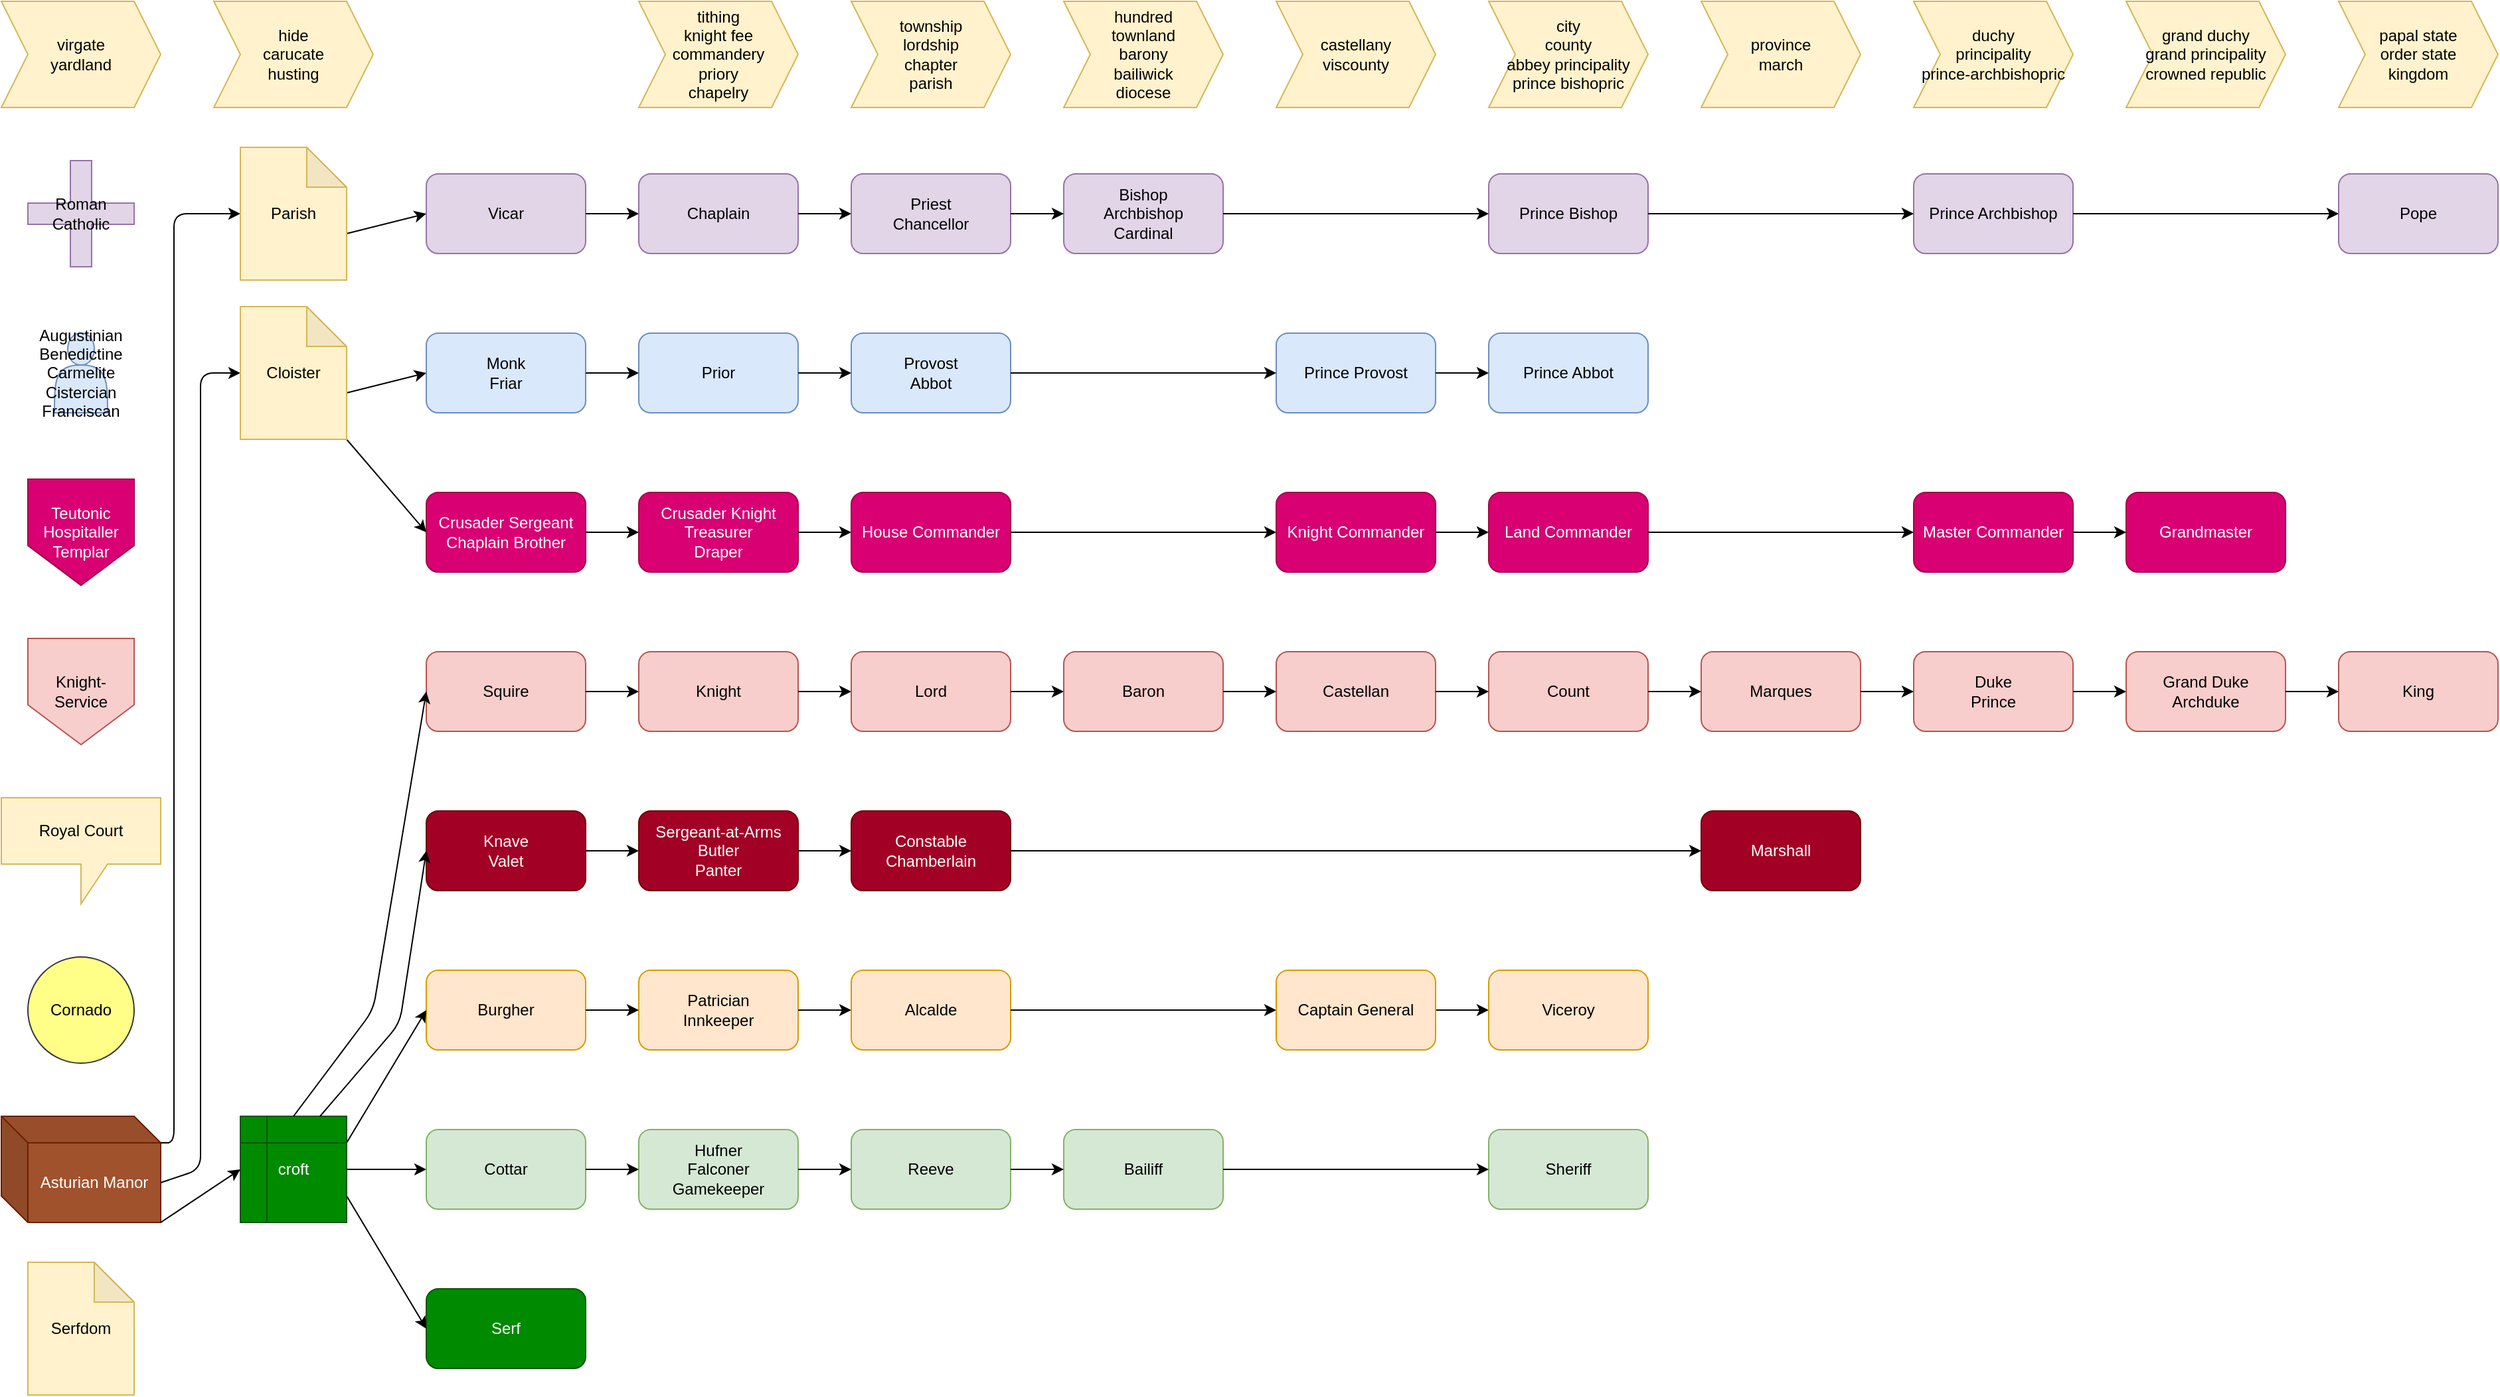 <mxfile version="12.4.2" type="device" pages="1"><diagram id="fqwpL6NrUDYgaM_oACts" name="Pagina-1"><mxGraphModel dx="2500" dy="995" grid="1" gridSize="10" guides="1" tooltips="1" connect="1" arrows="1" fold="1" page="1" pageScale="1" pageWidth="827" pageHeight="1169" math="0" shadow="0"><root><mxCell id="oCK8tUkI4gXZ0sV6fzL8-0"/><mxCell id="oCK8tUkI4gXZ0sV6fzL8-1" parent="oCK8tUkI4gXZ0sV6fzL8-0"/><mxCell id="83fGAn5iUg1lBwkZTP7g-1" value="&lt;div&gt;hide&lt;/div&gt;&lt;div&gt;carucate&lt;/div&gt;&lt;div&gt;husting&lt;br&gt;&lt;/div&gt;" style="shape=step;perimeter=stepPerimeter;whiteSpace=wrap;html=1;fixedSize=1;fillColor=#fff2cc;strokeColor=#d6b656;" vertex="1" parent="oCK8tUkI4gXZ0sV6fzL8-1"><mxGeometry x="40" y="160" width="120" height="80" as="geometry"/></mxCell><mxCell id="83fGAn5iUg1lBwkZTP7g-2" value="&lt;div&gt;tithing&lt;/div&gt;&lt;div&gt;knight fee&lt;/div&gt;&lt;div&gt;commandery&lt;/div&gt;&lt;div&gt;priory&lt;/div&gt;&lt;div&gt;chapelry&lt;br&gt;&lt;/div&gt;" style="shape=step;perimeter=stepPerimeter;whiteSpace=wrap;html=1;fixedSize=1;fillColor=#fff2cc;strokeColor=#d6b656;" vertex="1" parent="oCK8tUkI4gXZ0sV6fzL8-1"><mxGeometry x="360" y="160" width="120" height="80" as="geometry"/></mxCell><mxCell id="83fGAn5iUg1lBwkZTP7g-3" value="&lt;div&gt;township&lt;/div&gt;&lt;div&gt;lordship&lt;/div&gt;&lt;div&gt;chapter&lt;/div&gt;&lt;div&gt;parish&lt;br&gt;&lt;/div&gt;" style="shape=step;perimeter=stepPerimeter;whiteSpace=wrap;html=1;fixedSize=1;fillColor=#fff2cc;strokeColor=#d6b656;" vertex="1" parent="oCK8tUkI4gXZ0sV6fzL8-1"><mxGeometry x="520" y="160" width="120" height="80" as="geometry"/></mxCell><mxCell id="83fGAn5iUg1lBwkZTP7g-4" value="&lt;div&gt;hundred&lt;/div&gt;&lt;div&gt;townland&lt;/div&gt;&lt;div&gt;barony&lt;/div&gt;&lt;div&gt;bailiwick&lt;/div&gt;&lt;div&gt;diocese&lt;/div&gt;" style="shape=step;perimeter=stepPerimeter;whiteSpace=wrap;html=1;fixedSize=1;fillColor=#fff2cc;strokeColor=#d6b656;" vertex="1" parent="oCK8tUkI4gXZ0sV6fzL8-1"><mxGeometry x="680" y="160" width="120" height="80" as="geometry"/></mxCell><mxCell id="83fGAn5iUg1lBwkZTP7g-5" value="&lt;div&gt;castellany&lt;/div&gt;&lt;div&gt;viscounty&lt;br&gt;&lt;/div&gt;" style="shape=step;perimeter=stepPerimeter;whiteSpace=wrap;html=1;fixedSize=1;fillColor=#fff2cc;strokeColor=#d6b656;" vertex="1" parent="oCK8tUkI4gXZ0sV6fzL8-1"><mxGeometry x="840" y="160" width="120" height="80" as="geometry"/></mxCell><mxCell id="83fGAn5iUg1lBwkZTP7g-6" value="&lt;div&gt;city&lt;/div&gt;&lt;div&gt;county&lt;/div&gt;&lt;div&gt;abbey principality&lt;/div&gt;&lt;div&gt;prince bishopric&lt;br&gt;&lt;/div&gt;" style="shape=step;perimeter=stepPerimeter;whiteSpace=wrap;html=1;fixedSize=1;fillColor=#fff2cc;strokeColor=#d6b656;" vertex="1" parent="oCK8tUkI4gXZ0sV6fzL8-1"><mxGeometry x="1000" y="160" width="120" height="80" as="geometry"/></mxCell><mxCell id="83fGAn5iUg1lBwkZTP7g-7" value="&lt;div&gt;province&lt;/div&gt;&lt;div&gt;march&lt;br&gt;&lt;/div&gt;" style="shape=step;perimeter=stepPerimeter;whiteSpace=wrap;html=1;fixedSize=1;fillColor=#fff2cc;strokeColor=#d6b656;" vertex="1" parent="oCK8tUkI4gXZ0sV6fzL8-1"><mxGeometry x="1160" y="160" width="120" height="80" as="geometry"/></mxCell><mxCell id="83fGAn5iUg1lBwkZTP7g-8" value="&lt;div&gt;duchy&lt;/div&gt;&lt;div&gt;principality&lt;/div&gt;&lt;div&gt;prince-archbishopric&lt;br&gt;&lt;/div&gt;" style="shape=step;perimeter=stepPerimeter;whiteSpace=wrap;html=1;fixedSize=1;fillColor=#fff2cc;strokeColor=#d6b656;" vertex="1" parent="oCK8tUkI4gXZ0sV6fzL8-1"><mxGeometry x="1320" y="160" width="120" height="80" as="geometry"/></mxCell><mxCell id="83fGAn5iUg1lBwkZTP7g-9" value="&lt;div&gt;grand duchy&lt;/div&gt;&lt;div&gt;grand principality&lt;/div&gt;&lt;div&gt;crowned republic&lt;br&gt;&lt;/div&gt;" style="shape=step;perimeter=stepPerimeter;whiteSpace=wrap;html=1;fixedSize=1;fillColor=#fff2cc;strokeColor=#d6b656;" vertex="1" parent="oCK8tUkI4gXZ0sV6fzL8-1"><mxGeometry x="1480" y="160" width="120" height="80" as="geometry"/></mxCell><mxCell id="83fGAn5iUg1lBwkZTP7g-10" value="&lt;div&gt;papal state&lt;/div&gt;&lt;div&gt;order state&lt;/div&gt;&lt;div&gt;kingdom&lt;br&gt;&lt;/div&gt;" style="shape=step;perimeter=stepPerimeter;whiteSpace=wrap;html=1;fixedSize=1;fillColor=#fff2cc;strokeColor=#d6b656;" vertex="1" parent="oCK8tUkI4gXZ0sV6fzL8-1"><mxGeometry x="1640" y="160" width="120" height="80" as="geometry"/></mxCell><mxCell id="83fGAn5iUg1lBwkZTP7g-11" value="&lt;div&gt;virgate&lt;/div&gt;&lt;div&gt;yardland&lt;/div&gt;" style="shape=step;perimeter=stepPerimeter;whiteSpace=wrap;html=1;fixedSize=1;fillColor=#fff2cc;strokeColor=#d6b656;" vertex="1" parent="oCK8tUkI4gXZ0sV6fzL8-1"><mxGeometry x="-120" y="160" width="120" height="80" as="geometry"/></mxCell><mxCell id="gKCgqKaBYZqM5Lune7bw-1" value="Vicar" style="rounded=1;whiteSpace=wrap;html=1;fillColor=#e1d5e7;strokeColor=#9673a6;" vertex="1" parent="oCK8tUkI4gXZ0sV6fzL8-1"><mxGeometry x="200" y="290" width="120" height="60" as="geometry"/></mxCell><mxCell id="gKCgqKaBYZqM5Lune7bw-2" value="Chaplain" style="rounded=1;whiteSpace=wrap;html=1;fillColor=#e1d5e7;strokeColor=#9673a6;" vertex="1" parent="oCK8tUkI4gXZ0sV6fzL8-1"><mxGeometry x="360" y="290" width="120" height="60" as="geometry"/></mxCell><mxCell id="gKCgqKaBYZqM5Lune7bw-4" value="" style="endArrow=classic;html=1;entryX=0;entryY=0.5;entryDx=0;entryDy=0;exitX=1;exitY=0.5;exitDx=0;exitDy=0;" edge="1" parent="oCK8tUkI4gXZ0sV6fzL8-1" source="gKCgqKaBYZqM5Lune7bw-1" target="gKCgqKaBYZqM5Lune7bw-2"><mxGeometry width="50" height="50" relative="1" as="geometry"><mxPoint x="320" y="400" as="sourcePoint"/><mxPoint x="360" y="400" as="targetPoint"/></mxGeometry></mxCell><mxCell id="gKCgqKaBYZqM5Lune7bw-5" value="Priest&lt;br&gt;Chancellor" style="rounded=1;whiteSpace=wrap;html=1;fillColor=#e1d5e7;strokeColor=#9673a6;" vertex="1" parent="oCK8tUkI4gXZ0sV6fzL8-1"><mxGeometry x="520" y="290" width="120" height="60" as="geometry"/></mxCell><mxCell id="gKCgqKaBYZqM5Lune7bw-6" value="Bishop&lt;br&gt;Archbishop&lt;br&gt;Cardinal" style="rounded=1;whiteSpace=wrap;html=1;fillColor=#e1d5e7;strokeColor=#9673a6;" vertex="1" parent="oCK8tUkI4gXZ0sV6fzL8-1"><mxGeometry x="680" y="290" width="120" height="60" as="geometry"/></mxCell><mxCell id="Omfk2hp4mNCDe5MxwnNr-0" value="Roman Catholic" style="shape=cross;whiteSpace=wrap;html=1;fillColor=#e1d5e7;strokeColor=#9673a6;" vertex="1" parent="oCK8tUkI4gXZ0sV6fzL8-1"><mxGeometry x="-100" y="280" width="80" height="80" as="geometry"/></mxCell><mxCell id="Omfk2hp4mNCDe5MxwnNr-1" value="Prince Bishop" style="rounded=1;whiteSpace=wrap;html=1;fillColor=#e1d5e7;strokeColor=#9673a6;" vertex="1" parent="oCK8tUkI4gXZ0sV6fzL8-1"><mxGeometry x="1000" y="290" width="120" height="60" as="geometry"/></mxCell><mxCell id="Omfk2hp4mNCDe5MxwnNr-3" value="Prince Archbishop" style="rounded=1;whiteSpace=wrap;html=1;fillColor=#e1d5e7;strokeColor=#9673a6;" vertex="1" parent="oCK8tUkI4gXZ0sV6fzL8-1"><mxGeometry x="1320" y="290" width="120" height="60" as="geometry"/></mxCell><mxCell id="Omfk2hp4mNCDe5MxwnNr-5" value="Pope" style="rounded=1;whiteSpace=wrap;html=1;fillColor=#e1d5e7;strokeColor=#9673a6;" vertex="1" parent="oCK8tUkI4gXZ0sV6fzL8-1"><mxGeometry x="1640" y="290" width="120" height="60" as="geometry"/></mxCell><mxCell id="SqtimmO35dM7RX1YcPdz-0" value="Monk&lt;br&gt;Friar" style="rounded=1;whiteSpace=wrap;html=1;fillColor=#dae8fc;strokeColor=#6c8ebf;" vertex="1" parent="oCK8tUkI4gXZ0sV6fzL8-1"><mxGeometry x="200" y="410" width="120" height="60" as="geometry"/></mxCell><mxCell id="SqtimmO35dM7RX1YcPdz-1" value="Prior" style="rounded=1;whiteSpace=wrap;html=1;fillColor=#dae8fc;strokeColor=#6c8ebf;" vertex="1" parent="oCK8tUkI4gXZ0sV6fzL8-1"><mxGeometry x="360" y="410" width="120" height="60" as="geometry"/></mxCell><mxCell id="SqtimmO35dM7RX1YcPdz-2" value="Provost&lt;br&gt;Abbot" style="rounded=1;whiteSpace=wrap;html=1;fillColor=#dae8fc;strokeColor=#6c8ebf;" vertex="1" parent="oCK8tUkI4gXZ0sV6fzL8-1"><mxGeometry x="520" y="410" width="120" height="60" as="geometry"/></mxCell><mxCell id="SqtimmO35dM7RX1YcPdz-4" value="Prince Provost" style="rounded=1;whiteSpace=wrap;html=1;fillColor=#dae8fc;strokeColor=#6c8ebf;" vertex="1" parent="oCK8tUkI4gXZ0sV6fzL8-1"><mxGeometry x="840" y="410" width="120" height="60" as="geometry"/></mxCell><mxCell id="SqtimmO35dM7RX1YcPdz-5" value="Prince Abbot" style="rounded=1;whiteSpace=wrap;html=1;fillColor=#dae8fc;strokeColor=#6c8ebf;" vertex="1" parent="oCK8tUkI4gXZ0sV6fzL8-1"><mxGeometry x="1000" y="410" width="120" height="60" as="geometry"/></mxCell><mxCell id="e0RKbU6NenNFE6--ffQX-0" value="Crusader Sergeant&lt;br&gt;Chaplain Brother" style="rounded=1;whiteSpace=wrap;html=1;fillColor=#d80073;strokeColor=#A50040;fontColor=#ffffff;" vertex="1" parent="oCK8tUkI4gXZ0sV6fzL8-1"><mxGeometry x="200" y="530" width="120" height="60" as="geometry"/></mxCell><mxCell id="e0RKbU6NenNFE6--ffQX-1" value="Crusader Knight&lt;br&gt;Treasurer&lt;br&gt;Draper" style="rounded=1;whiteSpace=wrap;html=1;fillColor=#d80073;strokeColor=#A50040;fontColor=#ffffff;" vertex="1" parent="oCK8tUkI4gXZ0sV6fzL8-1"><mxGeometry x="360" y="530" width="120" height="60" as="geometry"/></mxCell><mxCell id="e0RKbU6NenNFE6--ffQX-2" value="House Commander" style="rounded=1;whiteSpace=wrap;html=1;fillColor=#d80073;strokeColor=#A50040;fontColor=#ffffff;" vertex="1" parent="oCK8tUkI4gXZ0sV6fzL8-1"><mxGeometry x="520" y="530" width="120" height="60" as="geometry"/></mxCell><mxCell id="e0RKbU6NenNFE6--ffQX-4" value="Knight Commander" style="rounded=1;whiteSpace=wrap;html=1;fillColor=#d80073;strokeColor=#A50040;fontColor=#ffffff;" vertex="1" parent="oCK8tUkI4gXZ0sV6fzL8-1"><mxGeometry x="840" y="530" width="120" height="60" as="geometry"/></mxCell><mxCell id="e0RKbU6NenNFE6--ffQX-5" value="Land Commander" style="rounded=1;whiteSpace=wrap;html=1;fillColor=#d80073;strokeColor=#A50040;fontColor=#ffffff;" vertex="1" parent="oCK8tUkI4gXZ0sV6fzL8-1"><mxGeometry x="1000" y="530" width="120" height="60" as="geometry"/></mxCell><mxCell id="e0RKbU6NenNFE6--ffQX-7" value="Master Commander" style="rounded=1;whiteSpace=wrap;html=1;fillColor=#d80073;strokeColor=#A50040;fontColor=#ffffff;" vertex="1" parent="oCK8tUkI4gXZ0sV6fzL8-1"><mxGeometry x="1320" y="530" width="120" height="60" as="geometry"/></mxCell><mxCell id="e0RKbU6NenNFE6--ffQX-8" value="Grandmaster" style="rounded=1;whiteSpace=wrap;html=1;fillColor=#d80073;strokeColor=#A50040;fontColor=#ffffff;" vertex="1" parent="oCK8tUkI4gXZ0sV6fzL8-1"><mxGeometry x="1480" y="530" width="120" height="60" as="geometry"/></mxCell><mxCell id="5Yn5yn_RGyYrmo0M43x6-0" value="" style="endArrow=classic;html=1;entryX=0;entryY=0.5;entryDx=0;entryDy=0;" edge="1" parent="oCK8tUkI4gXZ0sV6fzL8-1" source="Omfk2hp4mNCDe5MxwnNr-3" target="Omfk2hp4mNCDe5MxwnNr-5"><mxGeometry width="50" height="50" relative="1" as="geometry"><mxPoint x="1050" y="660" as="sourcePoint"/><mxPoint x="1100" y="610" as="targetPoint"/></mxGeometry></mxCell><mxCell id="5Yn5yn_RGyYrmo0M43x6-1" value="" style="endArrow=classic;html=1;entryX=0;entryY=0.5;entryDx=0;entryDy=0;exitX=1;exitY=0.5;exitDx=0;exitDy=0;" edge="1" parent="oCK8tUkI4gXZ0sV6fzL8-1" source="Omfk2hp4mNCDe5MxwnNr-1" target="Omfk2hp4mNCDe5MxwnNr-3"><mxGeometry width="50" height="50" relative="1" as="geometry"><mxPoint x="1170" y="250" as="sourcePoint"/><mxPoint x="1370" y="250" as="targetPoint"/></mxGeometry></mxCell><mxCell id="5Yn5yn_RGyYrmo0M43x6-2" value="" style="endArrow=classic;html=1;entryX=0;entryY=0.5;entryDx=0;entryDy=0;exitX=1;exitY=0.5;exitDx=0;exitDy=0;" edge="1" parent="oCK8tUkI4gXZ0sV6fzL8-1" source="gKCgqKaBYZqM5Lune7bw-6" target="Omfk2hp4mNCDe5MxwnNr-1"><mxGeometry width="50" height="50" relative="1" as="geometry"><mxPoint x="880" y="280" as="sourcePoint"/><mxPoint x="1080" y="280" as="targetPoint"/></mxGeometry></mxCell><mxCell id="5Yn5yn_RGyYrmo0M43x6-3" value="" style="endArrow=classic;html=1;entryX=0;entryY=0.5;entryDx=0;entryDy=0;exitX=1;exitY=0.5;exitDx=0;exitDy=0;" edge="1" parent="oCK8tUkI4gXZ0sV6fzL8-1" source="gKCgqKaBYZqM5Lune7bw-2" target="gKCgqKaBYZqM5Lune7bw-5"><mxGeometry width="50" height="50" relative="1" as="geometry"><mxPoint x="460" y="270" as="sourcePoint"/><mxPoint x="500" y="270" as="targetPoint"/></mxGeometry></mxCell><mxCell id="5Yn5yn_RGyYrmo0M43x6-4" value="" style="endArrow=classic;html=1;entryX=0;entryY=0.5;entryDx=0;entryDy=0;exitX=1;exitY=0.5;exitDx=0;exitDy=0;" edge="1" parent="oCK8tUkI4gXZ0sV6fzL8-1" source="gKCgqKaBYZqM5Lune7bw-5" target="gKCgqKaBYZqM5Lune7bw-6"><mxGeometry width="50" height="50" relative="1" as="geometry"><mxPoint x="550" y="260" as="sourcePoint"/><mxPoint x="590" y="260" as="targetPoint"/></mxGeometry></mxCell><mxCell id="PNxsPU-OR9Gu_t92Zqk6-0" value="" style="endArrow=classic;html=1;entryX=0;entryY=0.5;entryDx=0;entryDy=0;exitX=1;exitY=0.5;exitDx=0;exitDy=0;" edge="1" parent="oCK8tUkI4gXZ0sV6fzL8-1" source="SqtimmO35dM7RX1YcPdz-0" target="SqtimmO35dM7RX1YcPdz-1"><mxGeometry width="50" height="50" relative="1" as="geometry"><mxPoint x="480" y="370" as="sourcePoint"/><mxPoint x="520" y="370" as="targetPoint"/></mxGeometry></mxCell><mxCell id="PNxsPU-OR9Gu_t92Zqk6-1" value="" style="endArrow=classic;html=1;entryX=0;entryY=0.5;entryDx=0;entryDy=0;exitX=1;exitY=0.5;exitDx=0;exitDy=0;" edge="1" parent="oCK8tUkI4gXZ0sV6fzL8-1" source="SqtimmO35dM7RX1YcPdz-1" target="SqtimmO35dM7RX1YcPdz-2"><mxGeometry width="50" height="50" relative="1" as="geometry"><mxPoint x="500" y="370" as="sourcePoint"/><mxPoint x="540" y="370" as="targetPoint"/></mxGeometry></mxCell><mxCell id="PNxsPU-OR9Gu_t92Zqk6-2" value="" style="endArrow=classic;html=1;entryX=0;entryY=0.5;entryDx=0;entryDy=0;exitX=1;exitY=0.5;exitDx=0;exitDy=0;" edge="1" parent="oCK8tUkI4gXZ0sV6fzL8-1" source="SqtimmO35dM7RX1YcPdz-2" target="SqtimmO35dM7RX1YcPdz-4"><mxGeometry width="50" height="50" relative="1" as="geometry"><mxPoint x="710" y="390" as="sourcePoint"/><mxPoint x="750" y="390" as="targetPoint"/></mxGeometry></mxCell><mxCell id="PNxsPU-OR9Gu_t92Zqk6-3" value="" style="endArrow=classic;html=1;entryX=0;entryY=0.5;entryDx=0;entryDy=0;exitX=1;exitY=0.5;exitDx=0;exitDy=0;" edge="1" parent="oCK8tUkI4gXZ0sV6fzL8-1" source="SqtimmO35dM7RX1YcPdz-4" target="SqtimmO35dM7RX1YcPdz-5"><mxGeometry width="50" height="50" relative="1" as="geometry"><mxPoint x="850" y="370" as="sourcePoint"/><mxPoint x="890" y="370" as="targetPoint"/></mxGeometry></mxCell><mxCell id="VxjK_jVTTmu4buuMJmHv-0" value="" style="endArrow=classic;html=1;entryX=0;entryY=0.5;entryDx=0;entryDy=0;exitX=1;exitY=0.5;exitDx=0;exitDy=0;" edge="1" parent="oCK8tUkI4gXZ0sV6fzL8-1" source="e0RKbU6NenNFE6--ffQX-0" target="e0RKbU6NenNFE6--ffQX-1"><mxGeometry width="50" height="50" relative="1" as="geometry"><mxPoint x="240" y="490" as="sourcePoint"/><mxPoint x="280" y="490" as="targetPoint"/></mxGeometry></mxCell><mxCell id="VxjK_jVTTmu4buuMJmHv-1" value="" style="endArrow=classic;html=1;entryX=0;entryY=0.5;entryDx=0;entryDy=0;exitX=1;exitY=0.5;exitDx=0;exitDy=0;" edge="1" parent="oCK8tUkI4gXZ0sV6fzL8-1" source="e0RKbU6NenNFE6--ffQX-1" target="e0RKbU6NenNFE6--ffQX-2"><mxGeometry width="50" height="50" relative="1" as="geometry"><mxPoint x="680" y="520" as="sourcePoint"/><mxPoint x="720" y="520" as="targetPoint"/></mxGeometry></mxCell><mxCell id="VxjK_jVTTmu4buuMJmHv-2" value="" style="endArrow=classic;html=1;entryX=0;entryY=0.5;entryDx=0;entryDy=0;exitX=1;exitY=0.5;exitDx=0;exitDy=0;" edge="1" parent="oCK8tUkI4gXZ0sV6fzL8-1" source="e0RKbU6NenNFE6--ffQX-2" target="e0RKbU6NenNFE6--ffQX-4"><mxGeometry width="50" height="50" relative="1" as="geometry"><mxPoint x="690" y="490" as="sourcePoint"/><mxPoint x="730" y="490" as="targetPoint"/></mxGeometry></mxCell><mxCell id="VxjK_jVTTmu4buuMJmHv-3" value="" style="endArrow=classic;html=1;entryX=0;entryY=0.5;entryDx=0;entryDy=0;exitX=1;exitY=0.5;exitDx=0;exitDy=0;" edge="1" parent="oCK8tUkI4gXZ0sV6fzL8-1" source="e0RKbU6NenNFE6--ffQX-4" target="e0RKbU6NenNFE6--ffQX-5"><mxGeometry width="50" height="50" relative="1" as="geometry"><mxPoint x="1220" y="480" as="sourcePoint"/><mxPoint x="1260" y="480" as="targetPoint"/></mxGeometry></mxCell><mxCell id="VxjK_jVTTmu4buuMJmHv-4" value="" style="endArrow=classic;html=1;entryX=0;entryY=0.5;entryDx=0;entryDy=0;exitX=1;exitY=0.5;exitDx=0;exitDy=0;" edge="1" parent="oCK8tUkI4gXZ0sV6fzL8-1" source="e0RKbU6NenNFE6--ffQX-5" target="e0RKbU6NenNFE6--ffQX-7"><mxGeometry width="50" height="50" relative="1" as="geometry"><mxPoint x="1270" y="420" as="sourcePoint"/><mxPoint x="1310" y="420" as="targetPoint"/></mxGeometry></mxCell><mxCell id="VxjK_jVTTmu4buuMJmHv-5" value="" style="endArrow=classic;html=1;entryX=0;entryY=0.5;entryDx=0;entryDy=0;exitX=1;exitY=0.5;exitDx=0;exitDy=0;" edge="1" parent="oCK8tUkI4gXZ0sV6fzL8-1" source="e0RKbU6NenNFE6--ffQX-7" target="e0RKbU6NenNFE6--ffQX-8"><mxGeometry width="50" height="50" relative="1" as="geometry"><mxPoint x="1300" y="440" as="sourcePoint"/><mxPoint x="1340" y="440" as="targetPoint"/></mxGeometry></mxCell><mxCell id="H91U4osRQxAJeBE-W0ZD-0" value="&lt;div&gt;Teutonic&lt;/div&gt;&lt;div&gt;Hospitaller&lt;/div&gt;&lt;div&gt;Templar&lt;br&gt;&lt;/div&gt;" style="shape=offPageConnector;whiteSpace=wrap;html=1;fillColor=#d80073;strokeColor=#A50040;fontColor=#ffffff;" vertex="1" parent="oCK8tUkI4gXZ0sV6fzL8-1"><mxGeometry x="-100" y="520" width="80" height="80" as="geometry"/></mxCell><mxCell id="Vj21JQoXXC0ZQVAAlDIr-0" value="Knight-Service" style="shape=offPageConnector;whiteSpace=wrap;html=1;fillColor=#f8cecc;strokeColor=#b85450;" vertex="1" parent="oCK8tUkI4gXZ0sV6fzL8-1"><mxGeometry x="-100" y="640" width="80" height="80" as="geometry"/></mxCell><mxCell id="2w35DNSEj0eIfV8UBgP6-0" value="Squire" style="rounded=1;whiteSpace=wrap;html=1;fillColor=#f8cecc;strokeColor=#b85450;" vertex="1" parent="oCK8tUkI4gXZ0sV6fzL8-1"><mxGeometry x="200" y="650" width="120" height="60" as="geometry"/></mxCell><mxCell id="2Aa79_PvcjOr2t7PqL3r-0" value="Knight" style="rounded=1;whiteSpace=wrap;html=1;fillColor=#f8cecc;strokeColor=#b85450;" vertex="1" parent="oCK8tUkI4gXZ0sV6fzL8-1"><mxGeometry x="360" y="650" width="120" height="60" as="geometry"/></mxCell><mxCell id="LwAP112f449tLHpx3aPl-0" value="Lord" style="rounded=1;whiteSpace=wrap;html=1;fillColor=#f8cecc;strokeColor=#b85450;" vertex="1" parent="oCK8tUkI4gXZ0sV6fzL8-1"><mxGeometry x="520" y="650" width="120" height="60" as="geometry"/></mxCell><mxCell id="PcAlQNiPRO1VjJI9oHBz-0" value="Baron" style="rounded=1;whiteSpace=wrap;html=1;fillColor=#f8cecc;strokeColor=#b85450;" vertex="1" parent="oCK8tUkI4gXZ0sV6fzL8-1"><mxGeometry x="680" y="650" width="120" height="60" as="geometry"/></mxCell><mxCell id="oSH6JOHfdkm9T1XpB9lV-0" value="Castellan" style="rounded=1;whiteSpace=wrap;html=1;fillColor=#f8cecc;strokeColor=#b85450;" vertex="1" parent="oCK8tUkI4gXZ0sV6fzL8-1"><mxGeometry x="840" y="650" width="120" height="60" as="geometry"/></mxCell><mxCell id="yfQY9L-E9nPQF1rfQLSz-0" value="Count" style="rounded=1;whiteSpace=wrap;html=1;fillColor=#f8cecc;strokeColor=#b85450;" vertex="1" parent="oCK8tUkI4gXZ0sV6fzL8-1"><mxGeometry x="1000" y="650" width="120" height="60" as="geometry"/></mxCell><mxCell id="dvQabn82KWzEI1NCNGsV-0" value="Marques" style="rounded=1;whiteSpace=wrap;html=1;fillColor=#f8cecc;strokeColor=#b85450;" vertex="1" parent="oCK8tUkI4gXZ0sV6fzL8-1"><mxGeometry x="1160" y="650" width="120" height="60" as="geometry"/></mxCell><mxCell id="08Y9eFM6RSt16kq9Ph3S-0" value="&lt;div&gt;Duke&lt;/div&gt;&lt;div&gt;Prince&lt;br&gt;&lt;/div&gt;" style="rounded=1;whiteSpace=wrap;html=1;fillColor=#f8cecc;strokeColor=#b85450;" vertex="1" parent="oCK8tUkI4gXZ0sV6fzL8-1"><mxGeometry x="1320" y="650" width="120" height="60" as="geometry"/></mxCell><mxCell id="t0ER8UB19njq66rI70_L-0" value="&lt;div&gt;Grand Duke&lt;/div&gt;&lt;div&gt;Archduke&lt;br&gt;&lt;/div&gt;" style="rounded=1;whiteSpace=wrap;html=1;fillColor=#f8cecc;strokeColor=#b85450;" vertex="1" parent="oCK8tUkI4gXZ0sV6fzL8-1"><mxGeometry x="1480" y="650" width="120" height="60" as="geometry"/></mxCell><mxCell id="MgmVeEAZFgEU_n-fjbBa-0" value="King" style="rounded=1;whiteSpace=wrap;html=1;fillColor=#f8cecc;strokeColor=#b85450;" vertex="1" parent="oCK8tUkI4gXZ0sV6fzL8-1"><mxGeometry x="1640" y="650" width="120" height="60" as="geometry"/></mxCell><mxCell id="MgmVeEAZFgEU_n-fjbBa-1" value="" style="endArrow=classic;html=1;entryX=0;entryY=0.5;entryDx=0;entryDy=0;exitX=1;exitY=0.5;exitDx=0;exitDy=0;" edge="1" parent="oCK8tUkI4gXZ0sV6fzL8-1" source="t0ER8UB19njq66rI70_L-0" target="MgmVeEAZFgEU_n-fjbBa-0"><mxGeometry width="50" height="50" relative="1" as="geometry"><mxPoint x="1780" y="460" as="sourcePoint"/><mxPoint x="1820" y="460" as="targetPoint"/></mxGeometry></mxCell><mxCell id="MgmVeEAZFgEU_n-fjbBa-2" value="" style="endArrow=classic;html=1;entryX=0;entryY=0.5;entryDx=0;entryDy=0;exitX=1;exitY=0.5;exitDx=0;exitDy=0;" edge="1" parent="oCK8tUkI4gXZ0sV6fzL8-1" source="08Y9eFM6RSt16kq9Ph3S-0" target="t0ER8UB19njq66rI70_L-0"><mxGeometry width="50" height="50" relative="1" as="geometry"><mxPoint x="1680" y="500" as="sourcePoint"/><mxPoint x="1720" y="500" as="targetPoint"/></mxGeometry></mxCell><mxCell id="MgmVeEAZFgEU_n-fjbBa-3" value="" style="endArrow=classic;html=1;entryX=0;entryY=0.5;entryDx=0;entryDy=0;exitX=1;exitY=0.5;exitDx=0;exitDy=0;" edge="1" parent="oCK8tUkI4gXZ0sV6fzL8-1" source="dvQabn82KWzEI1NCNGsV-0" target="08Y9eFM6RSt16kq9Ph3S-0"><mxGeometry width="50" height="50" relative="1" as="geometry"><mxPoint x="1260" y="460" as="sourcePoint"/><mxPoint x="1300" y="460" as="targetPoint"/></mxGeometry></mxCell><mxCell id="MgmVeEAZFgEU_n-fjbBa-4" value="" style="endArrow=classic;html=1;entryX=0;entryY=0.5;entryDx=0;entryDy=0;exitX=1;exitY=0.5;exitDx=0;exitDy=0;" edge="1" parent="oCK8tUkI4gXZ0sV6fzL8-1" source="yfQY9L-E9nPQF1rfQLSz-0" target="dvQabn82KWzEI1NCNGsV-0"><mxGeometry width="50" height="50" relative="1" as="geometry"><mxPoint x="1210" y="590" as="sourcePoint"/><mxPoint x="1250" y="590" as="targetPoint"/></mxGeometry></mxCell><mxCell id="MgmVeEAZFgEU_n-fjbBa-5" value="" style="endArrow=classic;html=1;entryX=0;entryY=0.5;entryDx=0;entryDy=0;exitX=1;exitY=0.5;exitDx=0;exitDy=0;" edge="1" parent="oCK8tUkI4gXZ0sV6fzL8-1" source="oSH6JOHfdkm9T1XpB9lV-0" target="yfQY9L-E9nPQF1rfQLSz-0"><mxGeometry width="50" height="50" relative="1" as="geometry"><mxPoint x="770" y="600" as="sourcePoint"/><mxPoint x="810" y="600" as="targetPoint"/></mxGeometry></mxCell><mxCell id="MgmVeEAZFgEU_n-fjbBa-6" value="" style="endArrow=classic;html=1;entryX=0;entryY=0.5;entryDx=0;entryDy=0;exitX=1;exitY=0.5;exitDx=0;exitDy=0;" edge="1" parent="oCK8tUkI4gXZ0sV6fzL8-1" source="PcAlQNiPRO1VjJI9oHBz-0" target="oSH6JOHfdkm9T1XpB9lV-0"><mxGeometry width="50" height="50" relative="1" as="geometry"><mxPoint x="720" y="590" as="sourcePoint"/><mxPoint x="760" y="590" as="targetPoint"/></mxGeometry></mxCell><mxCell id="MgmVeEAZFgEU_n-fjbBa-7" value="" style="endArrow=classic;html=1;entryX=0;entryY=0.5;entryDx=0;entryDy=0;exitX=1;exitY=0.5;exitDx=0;exitDy=0;" edge="1" parent="oCK8tUkI4gXZ0sV6fzL8-1" source="LwAP112f449tLHpx3aPl-0" target="PcAlQNiPRO1VjJI9oHBz-0"><mxGeometry width="50" height="50" relative="1" as="geometry"><mxPoint x="700" y="590" as="sourcePoint"/><mxPoint x="740" y="590" as="targetPoint"/></mxGeometry></mxCell><mxCell id="MgmVeEAZFgEU_n-fjbBa-8" value="" style="endArrow=classic;html=1;entryX=0;entryY=0.5;entryDx=0;entryDy=0;exitX=1;exitY=0.5;exitDx=0;exitDy=0;" edge="1" parent="oCK8tUkI4gXZ0sV6fzL8-1" source="2Aa79_PvcjOr2t7PqL3r-0" target="LwAP112f449tLHpx3aPl-0"><mxGeometry width="50" height="50" relative="1" as="geometry"><mxPoint x="700" y="590" as="sourcePoint"/><mxPoint x="740" y="590" as="targetPoint"/></mxGeometry></mxCell><mxCell id="MgmVeEAZFgEU_n-fjbBa-9" value="" style="endArrow=classic;html=1;entryX=0;entryY=0.5;entryDx=0;entryDy=0;exitX=1;exitY=0.5;exitDx=0;exitDy=0;" edge="1" parent="oCK8tUkI4gXZ0sV6fzL8-1" source="2w35DNSEj0eIfV8UBgP6-0" target="2Aa79_PvcjOr2t7PqL3r-0"><mxGeometry width="50" height="50" relative="1" as="geometry"><mxPoint x="370" y="620" as="sourcePoint"/><mxPoint x="410" y="620" as="targetPoint"/></mxGeometry></mxCell><mxCell id="z2Wq4WRmOXY1jUi4pLSN-0" value="&lt;div&gt;Knave&lt;/div&gt;&lt;div&gt;Valet&lt;/div&gt;" style="rounded=1;whiteSpace=wrap;html=1;fillColor=#a20025;strokeColor=#6F0000;fontColor=#ffffff;" vertex="1" parent="oCK8tUkI4gXZ0sV6fzL8-1"><mxGeometry x="200" y="770" width="120" height="60" as="geometry"/></mxCell><mxCell id="pjw3sNTV9NjiQqiQlvoV-0" value="&lt;div&gt;Sergeant-at-Arms&lt;/div&gt;&lt;div&gt;Butler&lt;/div&gt;&lt;div&gt;Panter&lt;br&gt;&lt;/div&gt;" style="rounded=1;whiteSpace=wrap;html=1;fillColor=#a20025;strokeColor=#6F0000;fontColor=#ffffff;" vertex="1" parent="oCK8tUkI4gXZ0sV6fzL8-1"><mxGeometry x="360" y="770" width="120" height="60" as="geometry"/></mxCell><mxCell id="2Igj7mUXKYqTI0HOGa1y-0" value="&lt;div&gt;Constable&lt;/div&gt;&lt;div&gt;Chamberlain&lt;br&gt;&lt;/div&gt;" style="rounded=1;whiteSpace=wrap;html=1;fillColor=#a20025;strokeColor=#6F0000;fontColor=#ffffff;" vertex="1" parent="oCK8tUkI4gXZ0sV6fzL8-1"><mxGeometry x="520" y="770" width="120" height="60" as="geometry"/></mxCell><mxCell id="gh5mvnGOIFd5tuoDdjmZ-0" value="Marshall" style="rounded=1;whiteSpace=wrap;html=1;fillColor=#a20025;strokeColor=#6F0000;fontColor=#ffffff;" vertex="1" parent="oCK8tUkI4gXZ0sV6fzL8-1"><mxGeometry x="1160" y="770" width="120" height="60" as="geometry"/></mxCell><mxCell id="gh5mvnGOIFd5tuoDdjmZ-1" value="" style="endArrow=classic;html=1;entryX=0;entryY=0.5;entryDx=0;entryDy=0;exitX=1;exitY=0.5;exitDx=0;exitDy=0;" edge="1" parent="oCK8tUkI4gXZ0sV6fzL8-1" source="2Igj7mUXKYqTI0HOGa1y-0" target="gh5mvnGOIFd5tuoDdjmZ-0"><mxGeometry width="50" height="50" relative="1" as="geometry"><mxPoint x="950" y="770" as="sourcePoint"/><mxPoint x="990" y="770" as="targetPoint"/></mxGeometry></mxCell><mxCell id="gh5mvnGOIFd5tuoDdjmZ-2" value="" style="endArrow=classic;html=1;entryX=0;entryY=0.5;entryDx=0;entryDy=0;exitX=1;exitY=0.5;exitDx=0;exitDy=0;" edge="1" parent="oCK8tUkI4gXZ0sV6fzL8-1" source="pjw3sNTV9NjiQqiQlvoV-0" target="2Igj7mUXKYqTI0HOGa1y-0"><mxGeometry width="50" height="50" relative="1" as="geometry"><mxPoint x="370" y="880" as="sourcePoint"/><mxPoint x="410" y="880" as="targetPoint"/></mxGeometry></mxCell><mxCell id="gh5mvnGOIFd5tuoDdjmZ-3" value="" style="endArrow=classic;html=1;entryX=0;entryY=0.5;entryDx=0;entryDy=0;exitX=1;exitY=0.5;exitDx=0;exitDy=0;" edge="1" parent="oCK8tUkI4gXZ0sV6fzL8-1" source="z2Wq4WRmOXY1jUi4pLSN-0" target="pjw3sNTV9NjiQqiQlvoV-0"><mxGeometry width="50" height="50" relative="1" as="geometry"><mxPoint x="300" y="900" as="sourcePoint"/><mxPoint x="340" y="900" as="targetPoint"/></mxGeometry></mxCell><mxCell id="0Vyex8PMv7TbCB19O0zr-0" value="Patrician&lt;br&gt;Innkeeper" style="rounded=1;whiteSpace=wrap;html=1;fillColor=#ffe6cc;strokeColor=#d79b00;" vertex="1" parent="oCK8tUkI4gXZ0sV6fzL8-1"><mxGeometry x="360" y="890" width="120" height="60" as="geometry"/></mxCell><mxCell id="JCthD6ASfeWcV_RAOXGS-0" value="Alcalde" style="rounded=1;whiteSpace=wrap;html=1;fillColor=#ffe6cc;strokeColor=#d79b00;" vertex="1" parent="oCK8tUkI4gXZ0sV6fzL8-1"><mxGeometry x="520" y="890" width="120" height="60" as="geometry"/></mxCell><mxCell id="gFEUu0lqK5ypKOopShAJ-0" value="Burgher" style="rounded=1;whiteSpace=wrap;html=1;fillColor=#ffe6cc;strokeColor=#d79b00;" vertex="1" parent="oCK8tUkI4gXZ0sV6fzL8-1"><mxGeometry x="200" y="890" width="120" height="60" as="geometry"/></mxCell><mxCell id="4N-jBm9g0fEGUhkpJody-3" value="" style="endArrow=classic;html=1;entryX=0;entryY=0.5;entryDx=0;entryDy=0;exitX=1;exitY=0.5;exitDx=0;exitDy=0;" edge="1" parent="oCK8tUkI4gXZ0sV6fzL8-1" source="qV_M1l2GW40SyxKe6b2E-1" target="qV_M1l2GW40SyxKe6b2E-0"><mxGeometry width="50" height="50" relative="1" as="geometry"><mxPoint x="1170" y="960" as="sourcePoint"/><mxPoint x="1320" y="920" as="targetPoint"/></mxGeometry></mxCell><mxCell id="4N-jBm9g0fEGUhkpJody-4" value="" style="endArrow=classic;html=1;entryX=0;entryY=0.5;entryDx=0;entryDy=0;exitX=1;exitY=0.5;exitDx=0;exitDy=0;" edge="1" parent="oCK8tUkI4gXZ0sV6fzL8-1" source="JCthD6ASfeWcV_RAOXGS-0" target="qV_M1l2GW40SyxKe6b2E-1"><mxGeometry width="50" height="50" relative="1" as="geometry"><mxPoint x="800" y="920" as="sourcePoint"/><mxPoint x="680" y="920" as="targetPoint"/></mxGeometry></mxCell><mxCell id="MWsJoeHcx7f51ZUEuAL_-0" value="" style="endArrow=classic;html=1;entryX=0;entryY=0.5;entryDx=0;entryDy=0;exitX=1;exitY=0.5;exitDx=0;exitDy=0;" edge="1" parent="oCK8tUkI4gXZ0sV6fzL8-1" source="0Vyex8PMv7TbCB19O0zr-0" target="JCthD6ASfeWcV_RAOXGS-0"><mxGeometry width="50" height="50" relative="1" as="geometry"><mxPoint x="110" y="870" as="sourcePoint"/><mxPoint x="150" y="870" as="targetPoint"/></mxGeometry></mxCell><mxCell id="MWsJoeHcx7f51ZUEuAL_-1" value="" style="endArrow=classic;html=1;entryX=0;entryY=0.5;entryDx=0;entryDy=0;exitX=1;exitY=0.5;exitDx=0;exitDy=0;" edge="1" parent="oCK8tUkI4gXZ0sV6fzL8-1" source="gFEUu0lqK5ypKOopShAJ-0" target="0Vyex8PMv7TbCB19O0zr-0"><mxGeometry width="50" height="50" relative="1" as="geometry"><mxPoint x="70" y="850" as="sourcePoint"/><mxPoint x="110" y="850" as="targetPoint"/></mxGeometry></mxCell><mxCell id="F2HPrOt9V80UaVafM3Fn-0" value="Cottar" style="rounded=1;whiteSpace=wrap;html=1;fillColor=#d5e8d4;strokeColor=#82b366;" vertex="1" parent="oCK8tUkI4gXZ0sV6fzL8-1"><mxGeometry x="200" y="1010" width="120" height="60" as="geometry"/></mxCell><mxCell id="HfyW_LQKj4yQppmq491T-0" value="&lt;div&gt;Hufner&lt;/div&gt;&lt;div&gt;Falconer&lt;/div&gt;&lt;div&gt;Gamekeeper&lt;br&gt;&lt;/div&gt;" style="rounded=1;whiteSpace=wrap;html=1;fillColor=#d5e8d4;strokeColor=#82b366;" vertex="1" parent="oCK8tUkI4gXZ0sV6fzL8-1"><mxGeometry x="360" y="1010" width="120" height="60" as="geometry"/></mxCell><mxCell id="1-VAzzrkYaOVBQSTOmHt-0" value="Reeve" style="rounded=1;whiteSpace=wrap;html=1;fillColor=#d5e8d4;strokeColor=#82b366;" vertex="1" parent="oCK8tUkI4gXZ0sV6fzL8-1"><mxGeometry x="520" y="1010" width="120" height="60" as="geometry"/></mxCell><mxCell id="_ob3Fqc3IQdEa3oNd9af-0" value="Bailiff" style="rounded=1;whiteSpace=wrap;html=1;fillColor=#d5e8d4;strokeColor=#82b366;" vertex="1" parent="oCK8tUkI4gXZ0sV6fzL8-1"><mxGeometry x="680" y="1010" width="120" height="60" as="geometry"/></mxCell><mxCell id="8b84hfvDX3lVodEZiDAX-0" value="Sheriff" style="rounded=1;whiteSpace=wrap;html=1;fillColor=#d5e8d4;strokeColor=#82b366;" vertex="1" parent="oCK8tUkI4gXZ0sV6fzL8-1"><mxGeometry x="1000" y="1010" width="120" height="60" as="geometry"/></mxCell><mxCell id="8b84hfvDX3lVodEZiDAX-1" value="" style="endArrow=classic;html=1;entryX=0;entryY=0.5;entryDx=0;entryDy=0;exitX=1;exitY=0.5;exitDx=0;exitDy=0;" edge="1" parent="oCK8tUkI4gXZ0sV6fzL8-1" source="_ob3Fqc3IQdEa3oNd9af-0" target="8b84hfvDX3lVodEZiDAX-0"><mxGeometry width="50" height="50" relative="1" as="geometry"><mxPoint x="900" y="1000" as="sourcePoint"/><mxPoint x="940" y="1000" as="targetPoint"/></mxGeometry></mxCell><mxCell id="8b84hfvDX3lVodEZiDAX-2" value="" style="endArrow=classic;html=1;entryX=0;entryY=0.5;entryDx=0;entryDy=0;exitX=1;exitY=0.5;exitDx=0;exitDy=0;" edge="1" parent="oCK8tUkI4gXZ0sV6fzL8-1" source="1-VAzzrkYaOVBQSTOmHt-0" target="_ob3Fqc3IQdEa3oNd9af-0"><mxGeometry width="50" height="50" relative="1" as="geometry"><mxPoint x="840" y="1100" as="sourcePoint"/><mxPoint x="880" y="1100" as="targetPoint"/></mxGeometry></mxCell><mxCell id="8b84hfvDX3lVodEZiDAX-3" value="" style="endArrow=classic;html=1;entryX=0;entryY=0.5;entryDx=0;entryDy=0;exitX=1;exitY=0.5;exitDx=0;exitDy=0;" edge="1" parent="oCK8tUkI4gXZ0sV6fzL8-1" source="HfyW_LQKj4yQppmq491T-0" target="1-VAzzrkYaOVBQSTOmHt-0"><mxGeometry width="50" height="50" relative="1" as="geometry"><mxPoint x="350" y="1130" as="sourcePoint"/><mxPoint x="390" y="1130" as="targetPoint"/></mxGeometry></mxCell><mxCell id="8b84hfvDX3lVodEZiDAX-4" value="" style="endArrow=classic;html=1;entryX=0;entryY=0.5;entryDx=0;entryDy=0;exitX=1;exitY=0.5;exitDx=0;exitDy=0;" edge="1" parent="oCK8tUkI4gXZ0sV6fzL8-1" source="F2HPrOt9V80UaVafM3Fn-0" target="HfyW_LQKj4yQppmq491T-0"><mxGeometry width="50" height="50" relative="1" as="geometry"><mxPoint x="340" y="1140" as="sourcePoint"/><mxPoint x="380" y="1140" as="targetPoint"/></mxGeometry></mxCell><mxCell id="gha5RXnt-qho2R3crj_6-0" value="Serf" style="rounded=1;whiteSpace=wrap;html=1;fillColor=#008a00;strokeColor=#005700;fontColor=#ffffff;" vertex="1" parent="oCK8tUkI4gXZ0sV6fzL8-1"><mxGeometry x="200" y="1130" width="120" height="60" as="geometry"/></mxCell><mxCell id="dEji5D6GqIUN30gGP0cM-0" value="Cornado" style="ellipse;whiteSpace=wrap;html=1;aspect=fixed;fillColor=#ffff88;strokeColor=#36393d;" vertex="1" parent="oCK8tUkI4gXZ0sV6fzL8-1"><mxGeometry x="-100" y="880" width="80" height="80" as="geometry"/></mxCell><mxCell id="9JwFpcBor_ViyKoCyKX9-0" value="Augustinian&lt;br&gt;Benedictine&lt;br&gt;Carmelite&lt;br&gt;Cistercian&lt;br&gt;Franciscan" style="shape=actor;whiteSpace=wrap;html=1;fillColor=#dae8fc;strokeColor=#6c8ebf;" vertex="1" parent="oCK8tUkI4gXZ0sV6fzL8-1"><mxGeometry x="-80" y="410" width="40" height="60" as="geometry"/></mxCell><mxCell id="6jApkif6oSSFDTe_UDc7-0" value="Asturian Manor" style="shape=cube;whiteSpace=wrap;html=1;boundedLbl=1;backgroundOutline=1;darkOpacity=0.05;darkOpacity2=0.1;fillColor=#a0522d;strokeColor=#6D1F00;fontColor=#ffffff;" vertex="1" parent="oCK8tUkI4gXZ0sV6fzL8-1"><mxGeometry x="-120" y="1000" width="120" height="80" as="geometry"/></mxCell><mxCell id="bS0sR2kwZ3CgfFbuPTSE-0" value="Serfdom" style="shape=note;whiteSpace=wrap;html=1;backgroundOutline=1;darkOpacity=0.05;fillColor=#fff2cc;strokeColor=#d6b656;" vertex="1" parent="oCK8tUkI4gXZ0sV6fzL8-1"><mxGeometry x="-100" y="1110" width="80" height="100" as="geometry"/></mxCell><mxCell id="cX49zFSBdbblm7YNsId7-1" value="" style="endArrow=classic;html=1;entryX=0;entryY=0.5;entryDx=0;entryDy=0;exitX=1;exitY=0.25;exitDx=0;exitDy=0;" edge="1" parent="oCK8tUkI4gXZ0sV6fzL8-1" source="ndCWDj3-9gPNlr2RGcUk-1" target="gFEUu0lqK5ypKOopShAJ-0"><mxGeometry width="50" height="50" relative="1" as="geometry"><mxPoint x="40" y="1280" as="sourcePoint"/><mxPoint x="90" y="1230" as="targetPoint"/></mxGeometry></mxCell><mxCell id="ndCWDj3-9gPNlr2RGcUk-1" value="croft" style="shape=internalStorage;whiteSpace=wrap;html=1;backgroundOutline=1;fillColor=#008a00;strokeColor=#005700;fontColor=#ffffff;" vertex="1" parent="oCK8tUkI4gXZ0sV6fzL8-1"><mxGeometry x="60" y="1000" width="80" height="80" as="geometry"/></mxCell><mxCell id="ndCWDj3-9gPNlr2RGcUk-3" value="" style="endArrow=classic;html=1;entryX=0;entryY=0.5;entryDx=0;entryDy=0;exitX=1;exitY=0.5;exitDx=0;exitDy=0;" edge="1" parent="oCK8tUkI4gXZ0sV6fzL8-1" source="ndCWDj3-9gPNlr2RGcUk-1" target="F2HPrOt9V80UaVafM3Fn-0"><mxGeometry width="50" height="50" relative="1" as="geometry"><mxPoint x="60" y="830" as="sourcePoint"/><mxPoint x="100" y="830" as="targetPoint"/></mxGeometry></mxCell><mxCell id="ndCWDj3-9gPNlr2RGcUk-4" value="" style="endArrow=classic;html=1;entryX=0;entryY=0.5;entryDx=0;entryDy=0;exitX=1;exitY=0.75;exitDx=0;exitDy=0;" edge="1" parent="oCK8tUkI4gXZ0sV6fzL8-1" source="ndCWDj3-9gPNlr2RGcUk-1" target="gha5RXnt-qho2R3crj_6-0"><mxGeometry width="50" height="50" relative="1" as="geometry"><mxPoint x="90" y="850" as="sourcePoint"/><mxPoint x="130" y="850" as="targetPoint"/></mxGeometry></mxCell><mxCell id="ndCWDj3-9gPNlr2RGcUk-5" value="" style="endArrow=classic;html=1;entryX=0;entryY=0.5;entryDx=0;entryDy=0;exitX=0.75;exitY=0;exitDx=0;exitDy=0;" edge="1" parent="oCK8tUkI4gXZ0sV6fzL8-1" source="ndCWDj3-9gPNlr2RGcUk-1" target="z2Wq4WRmOXY1jUi4pLSN-0"><mxGeometry width="50" height="50" relative="1" as="geometry"><mxPoint x="110" y="880" as="sourcePoint"/><mxPoint x="150" y="880" as="targetPoint"/><Array as="points"><mxPoint x="180" y="930"/></Array></mxGeometry></mxCell><mxCell id="ndCWDj3-9gPNlr2RGcUk-6" value="" style="endArrow=classic;html=1;entryX=0;entryY=0.5;entryDx=0;entryDy=0;exitX=0.5;exitY=0;exitDx=0;exitDy=0;" edge="1" parent="oCK8tUkI4gXZ0sV6fzL8-1" source="ndCWDj3-9gPNlr2RGcUk-1" target="2w35DNSEj0eIfV8UBgP6-0"><mxGeometry width="50" height="50" relative="1" as="geometry"><mxPoint x="100" y="820" as="sourcePoint"/><mxPoint x="140" y="820" as="targetPoint"/><Array as="points"><mxPoint x="160" y="920"/></Array></mxGeometry></mxCell><mxCell id="ndCWDj3-9gPNlr2RGcUk-7" value="" style="endArrow=classic;html=1;entryX=0;entryY=0.5;entryDx=0;entryDy=0;exitX=1;exitY=1;exitDx=0;exitDy=0;exitPerimeter=0;" edge="1" parent="oCK8tUkI4gXZ0sV6fzL8-1" source="aelIZPS3rIGG0CiNxevu-0" target="e0RKbU6NenNFE6--ffQX-0"><mxGeometry width="50" height="50" relative="1" as="geometry"><mxPoint x="140" y="560" as="sourcePoint"/><mxPoint x="120" y="550" as="targetPoint"/></mxGeometry></mxCell><mxCell id="ndCWDj3-9gPNlr2RGcUk-8" value="" style="endArrow=classic;html=1;entryX=0;entryY=0.5;entryDx=0;entryDy=0;exitX=0;exitY=0;exitDx=80;exitDy=65;exitPerimeter=0;" edge="1" parent="oCK8tUkI4gXZ0sV6fzL8-1" source="aelIZPS3rIGG0CiNxevu-0" target="SqtimmO35dM7RX1YcPdz-0"><mxGeometry width="50" height="50" relative="1" as="geometry"><mxPoint x="170" y="490" as="sourcePoint"/><mxPoint x="-260" y="510" as="targetPoint"/></mxGeometry></mxCell><mxCell id="ndCWDj3-9gPNlr2RGcUk-9" value="" style="endArrow=classic;html=1;entryX=0;entryY=0.5;entryDx=0;entryDy=0;exitX=0;exitY=0;exitDx=80;exitDy=65;exitPerimeter=0;" edge="1" parent="oCK8tUkI4gXZ0sV6fzL8-1" source="AkzYTS1SZQ8eJWIY_BGp-0" target="gKCgqKaBYZqM5Lune7bw-1"><mxGeometry width="50" height="50" relative="1" as="geometry"><mxPoint x="180" y="280" as="sourcePoint"/><mxPoint x="-270" y="420" as="targetPoint"/></mxGeometry></mxCell><mxCell id="ndCWDj3-9gPNlr2RGcUk-10" value="" style="endArrow=classic;html=1;entryX=0;entryY=0.5;entryDx=0;entryDy=0;exitX=1;exitY=1;exitDx=0;exitDy=0;exitPerimeter=0;" edge="1" parent="oCK8tUkI4gXZ0sV6fzL8-1" source="6jApkif6oSSFDTe_UDc7-0" target="ndCWDj3-9gPNlr2RGcUk-1"><mxGeometry width="50" height="50" relative="1" as="geometry"><mxPoint x="-20" y="1060" as="sourcePoint"/><mxPoint x="-50" y="1230" as="targetPoint"/></mxGeometry></mxCell><mxCell id="VFju4oLxIAiLwlMKMUl2-3" value="" style="endArrow=classic;html=1;exitX=0;exitY=0;exitDx=120;exitDy=50;entryX=0;entryY=0.5;entryDx=0;entryDy=0;entryPerimeter=0;exitPerimeter=0;" edge="1" parent="oCK8tUkI4gXZ0sV6fzL8-1" source="6jApkif6oSSFDTe_UDc7-0" target="aelIZPS3rIGG0CiNxevu-0"><mxGeometry width="50" height="50" relative="1" as="geometry"><mxPoint x="-20" y="1040" as="sourcePoint"/><mxPoint x="40" y="400" as="targetPoint"/><Array as="points"><mxPoint x="30" y="1040"/><mxPoint x="30" y="440"/></Array></mxGeometry></mxCell><mxCell id="VFju4oLxIAiLwlMKMUl2-4" value="" style="endArrow=classic;html=1;exitX=0;exitY=0;exitDx=120;exitDy=20;exitPerimeter=0;entryX=0;entryY=0.5;entryDx=0;entryDy=0;entryPerimeter=0;" edge="1" parent="oCK8tUkI4gXZ0sV6fzL8-1" source="6jApkif6oSSFDTe_UDc7-0" target="AkzYTS1SZQ8eJWIY_BGp-0"><mxGeometry width="50" height="50" relative="1" as="geometry"><mxPoint x="-20" y="1020" as="sourcePoint"/><mxPoint x="40" y="300" as="targetPoint"/><Array as="points"><mxPoint x="10" y="1020"/><mxPoint x="10" y="320"/></Array></mxGeometry></mxCell><mxCell id="SdyoMZNdkbKUpXLXkgpl-0" value="Royal Court" style="shape=callout;whiteSpace=wrap;html=1;perimeter=calloutPerimeter;fillColor=#fff2cc;strokeColor=#d6b656;" vertex="1" parent="oCK8tUkI4gXZ0sV6fzL8-1"><mxGeometry x="-120" y="760" width="120" height="80" as="geometry"/></mxCell><mxCell id="aelIZPS3rIGG0CiNxevu-0" value="Cloister" style="shape=note;whiteSpace=wrap;html=1;backgroundOutline=1;darkOpacity=0.05;fillColor=#fff2cc;strokeColor=#d6b656;" vertex="1" parent="oCK8tUkI4gXZ0sV6fzL8-1"><mxGeometry x="60" y="390" width="80" height="100" as="geometry"/></mxCell><mxCell id="AkzYTS1SZQ8eJWIY_BGp-0" value="Parish" style="shape=note;whiteSpace=wrap;html=1;backgroundOutline=1;darkOpacity=0.05;fillColor=#fff2cc;strokeColor=#d6b656;" vertex="1" parent="oCK8tUkI4gXZ0sV6fzL8-1"><mxGeometry x="60" y="270" width="80" height="100" as="geometry"/></mxCell><mxCell id="qV_M1l2GW40SyxKe6b2E-0" value="Viceroy" style="rounded=1;whiteSpace=wrap;html=1;fillColor=#ffe6cc;strokeColor=#d79b00;" vertex="1" parent="oCK8tUkI4gXZ0sV6fzL8-1"><mxGeometry x="1000" y="890" width="120" height="60" as="geometry"/></mxCell><mxCell id="qV_M1l2GW40SyxKe6b2E-1" value="Captain General" style="rounded=1;whiteSpace=wrap;html=1;fillColor=#ffe6cc;strokeColor=#d79b00;" vertex="1" parent="oCK8tUkI4gXZ0sV6fzL8-1"><mxGeometry x="840" y="890" width="120" height="60" as="geometry"/></mxCell></root></mxGraphModel></diagram></mxfile>
